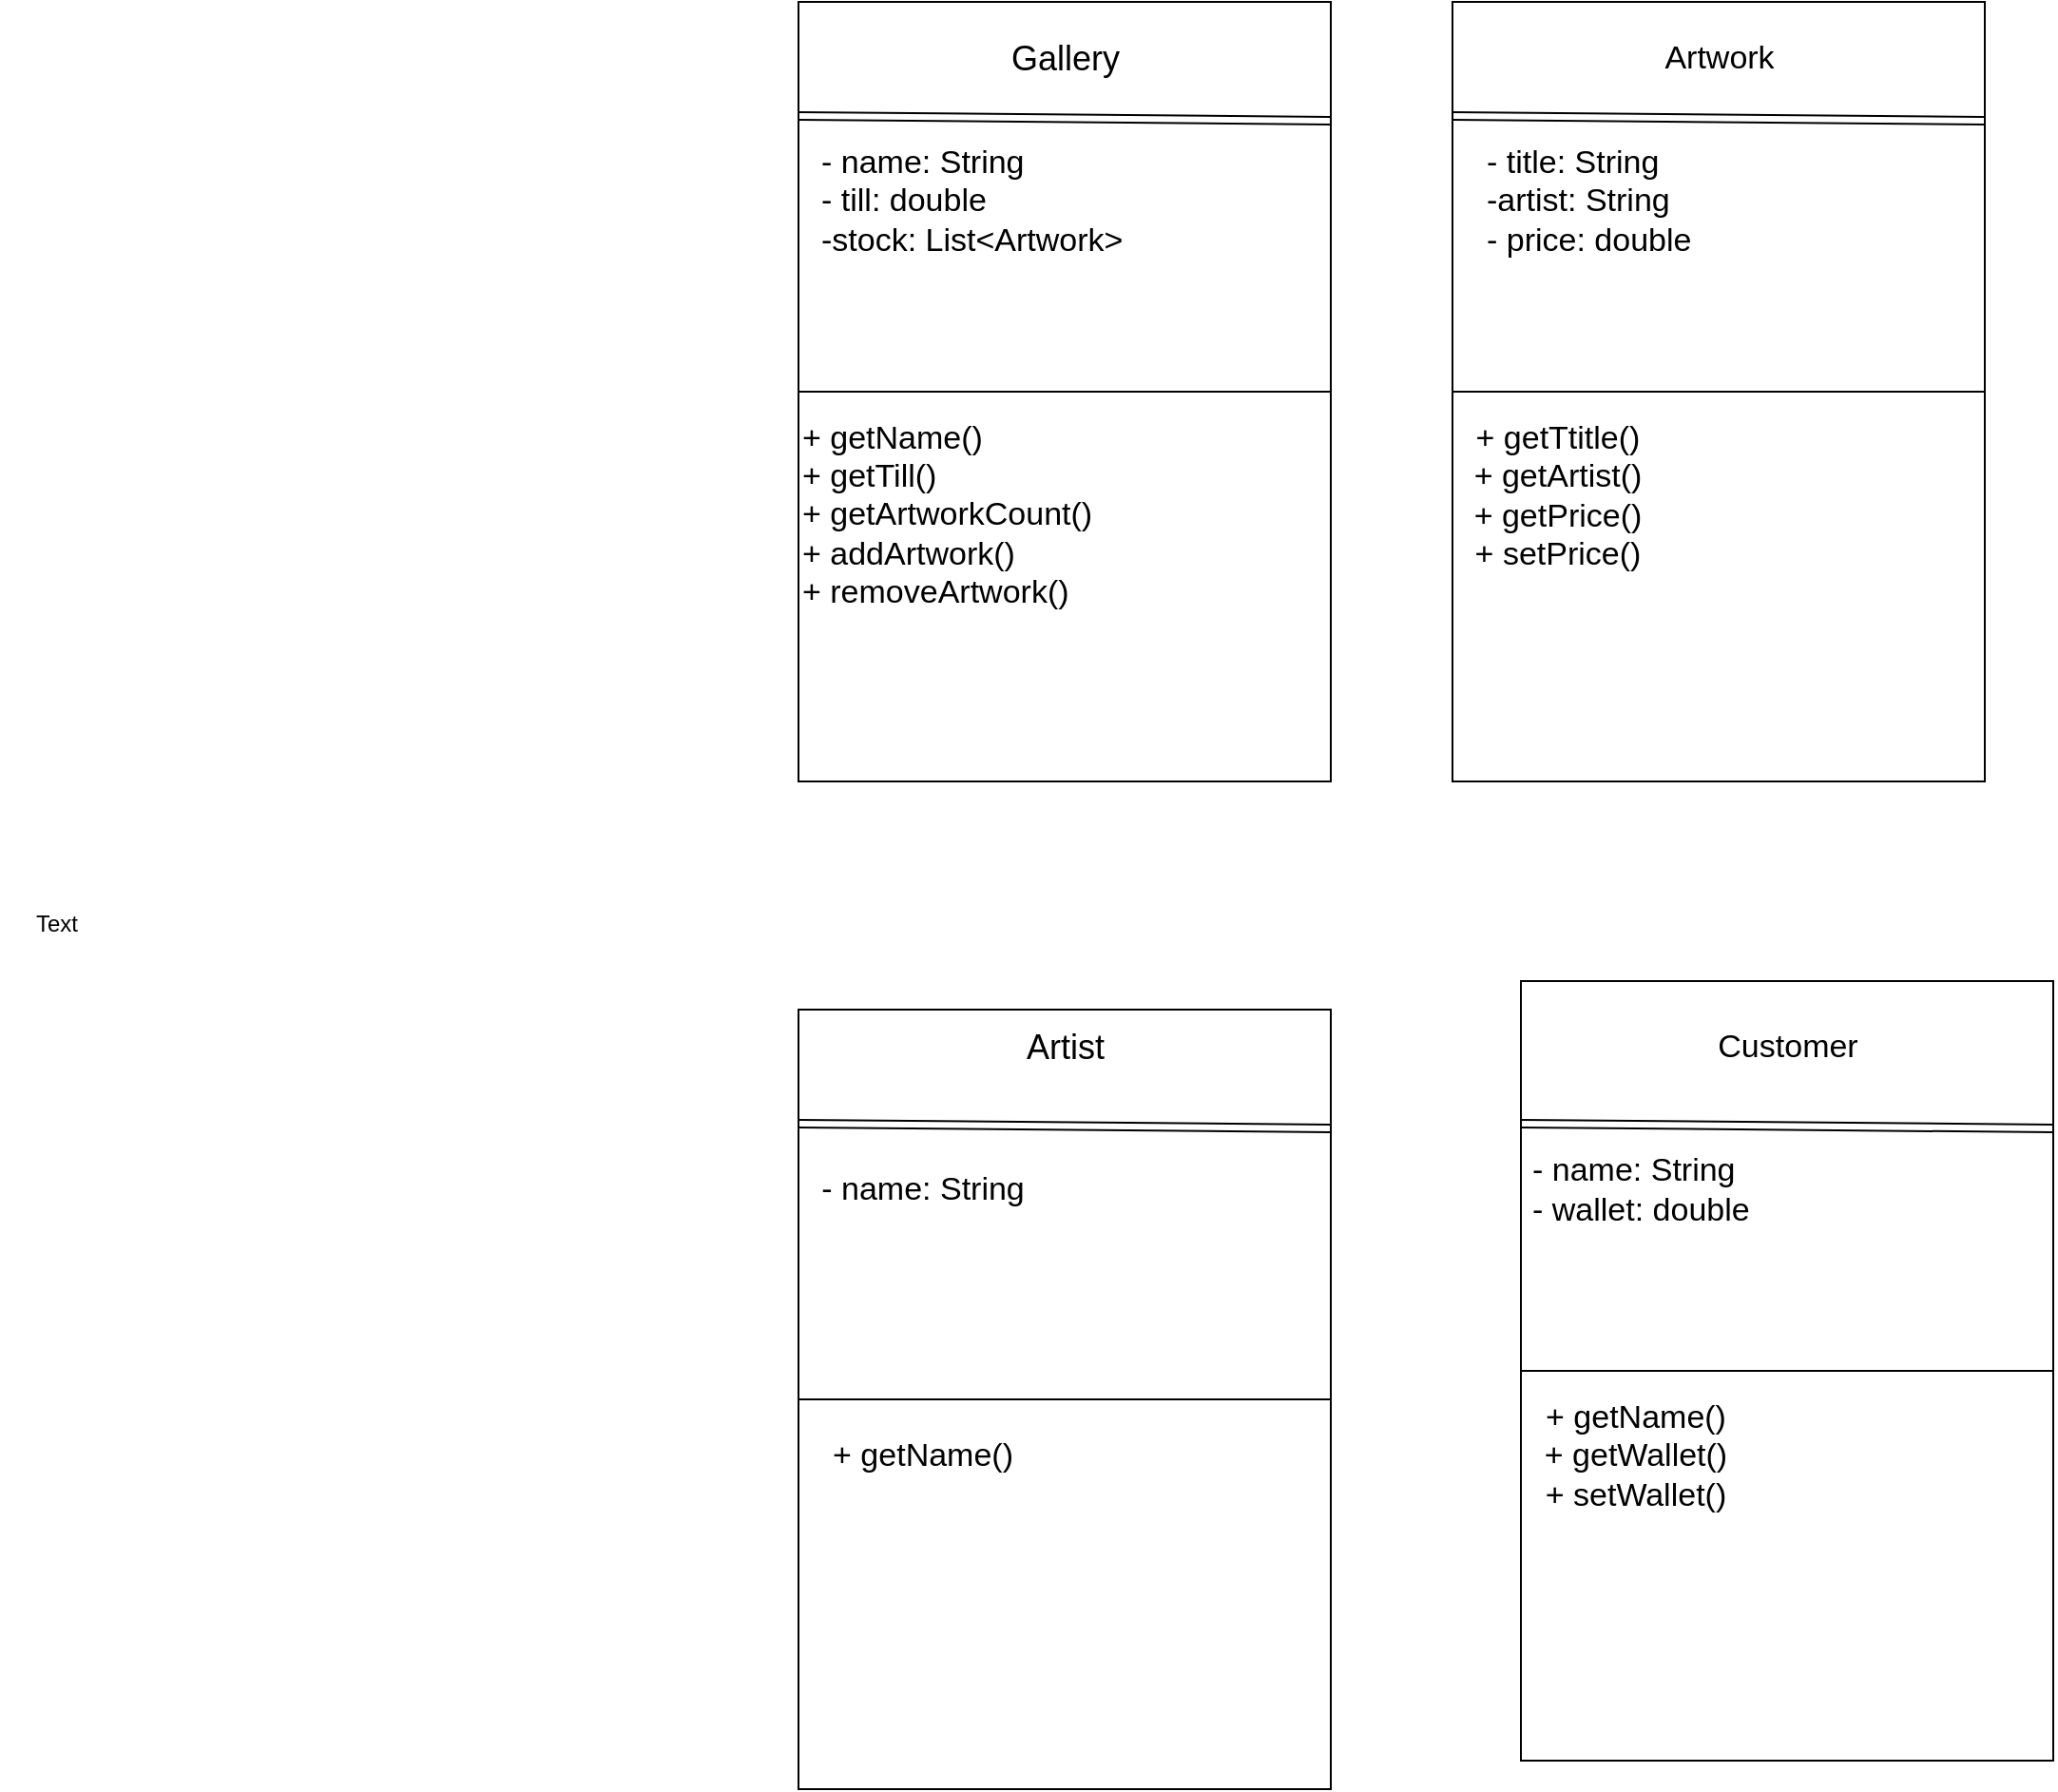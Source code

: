 <mxfile version="21.6.2" type="device">
  <diagram name="Page-1" id="DiG48zBFzZ_ro1D5FXEk">
    <mxGraphModel dx="2417" dy="1027" grid="1" gridSize="10" guides="1" tooltips="1" connect="1" arrows="1" fold="1" page="1" pageScale="1" pageWidth="827" pageHeight="1169" math="0" shadow="0">
      <root>
        <mxCell id="0" />
        <mxCell id="1" parent="0" />
        <mxCell id="wW55fX98OCyg3t6HtlO3-7" value="" style="rounded=0;whiteSpace=wrap;html=1;" vertex="1" parent="1">
          <mxGeometry x="414" y="70" width="280" height="410" as="geometry" />
        </mxCell>
        <mxCell id="wW55fX98OCyg3t6HtlO3-1" value="" style="rounded=0;whiteSpace=wrap;html=1;" vertex="1" parent="1">
          <mxGeometry x="70" y="70" width="280" height="410" as="geometry" />
        </mxCell>
        <mxCell id="wW55fX98OCyg3t6HtlO3-2" value="" style="rounded=0;whiteSpace=wrap;html=1;" vertex="1" parent="1">
          <mxGeometry x="70" y="600" width="280" height="410" as="geometry" />
        </mxCell>
        <mxCell id="wW55fX98OCyg3t6HtlO3-3" value="" style="rounded=0;whiteSpace=wrap;html=1;" vertex="1" parent="1">
          <mxGeometry x="450" y="585" width="280" height="410" as="geometry" />
        </mxCell>
        <mxCell id="wW55fX98OCyg3t6HtlO3-4" value="" style="shape=link;html=1;rounded=0;entryX=1;entryY=0.25;entryDx=0;entryDy=0;" edge="1" parent="1">
          <mxGeometry width="100" relative="1" as="geometry">
            <mxPoint x="70" y="130" as="sourcePoint" />
            <mxPoint x="350" y="132.5" as="targetPoint" />
          </mxGeometry>
        </mxCell>
        <mxCell id="wW55fX98OCyg3t6HtlO3-5" value="Gallery" style="text;html=1;align=center;verticalAlign=middle;resizable=0;points=[];autosize=1;strokeColor=none;fillColor=none;strokeWidth=2;fontSize=18;" vertex="1" parent="1">
          <mxGeometry x="170" y="80" width="80" height="40" as="geometry" />
        </mxCell>
        <mxCell id="wW55fX98OCyg3t6HtlO3-6" value="Artist" style="text;html=1;align=center;verticalAlign=middle;resizable=0;points=[];autosize=1;strokeColor=none;fillColor=none;fontSize=18;" vertex="1" parent="1">
          <mxGeometry x="180" y="600" width="60" height="40" as="geometry" />
        </mxCell>
        <mxCell id="wW55fX98OCyg3t6HtlO3-8" value="" style="shape=link;html=1;rounded=0;entryX=1;entryY=0.25;entryDx=0;entryDy=0;" edge="1" parent="1">
          <mxGeometry width="100" relative="1" as="geometry">
            <mxPoint x="414" y="130" as="sourcePoint" />
            <mxPoint x="694" y="132.5" as="targetPoint" />
          </mxGeometry>
        </mxCell>
        <mxCell id="wW55fX98OCyg3t6HtlO3-9" value="Artwork" style="text;html=1;align=center;verticalAlign=middle;resizable=0;points=[];autosize=1;strokeColor=none;fillColor=none;fontSize=17;" vertex="1" parent="1">
          <mxGeometry x="514" y="85" width="80" height="30" as="geometry" />
        </mxCell>
        <mxCell id="wW55fX98OCyg3t6HtlO3-10" value="" style="shape=link;html=1;rounded=0;entryX=1;entryY=0.25;entryDx=0;entryDy=0;" edge="1" parent="1">
          <mxGeometry width="100" relative="1" as="geometry">
            <mxPoint x="70" y="660" as="sourcePoint" />
            <mxPoint x="350" y="662.5" as="targetPoint" />
          </mxGeometry>
        </mxCell>
        <mxCell id="wW55fX98OCyg3t6HtlO3-11" value="" style="shape=link;html=1;rounded=0;entryX=1;entryY=0.25;entryDx=0;entryDy=0;" edge="1" parent="1">
          <mxGeometry width="100" relative="1" as="geometry">
            <mxPoint x="450" y="660" as="sourcePoint" />
            <mxPoint x="730" y="662.5" as="targetPoint" />
          </mxGeometry>
        </mxCell>
        <mxCell id="wW55fX98OCyg3t6HtlO3-12" value="Customer" style="text;html=1;align=center;verticalAlign=middle;resizable=0;points=[];autosize=1;strokeColor=none;fillColor=none;fontSize=17;" vertex="1" parent="1">
          <mxGeometry x="540" y="605" width="100" height="30" as="geometry" />
        </mxCell>
        <mxCell id="wW55fX98OCyg3t6HtlO3-13" value="" style="endArrow=none;html=1;rounded=0;exitX=0;exitY=0.5;exitDx=0;exitDy=0;entryX=1;entryY=0.5;entryDx=0;entryDy=0;" edge="1" parent="1" source="wW55fX98OCyg3t6HtlO3-1" target="wW55fX98OCyg3t6HtlO3-1">
          <mxGeometry width="50" height="50" relative="1" as="geometry">
            <mxPoint x="220" y="550" as="sourcePoint" />
            <mxPoint x="270" y="500" as="targetPoint" />
          </mxGeometry>
        </mxCell>
        <mxCell id="wW55fX98OCyg3t6HtlO3-14" value="- name: String&lt;br style=&quot;font-size: 17px;&quot;&gt;- till: double&lt;br style=&quot;font-size: 17px;&quot;&gt;-stock: List&amp;lt;Artwork&amp;gt;" style="text;html=1;align=left;verticalAlign=middle;resizable=0;points=[];autosize=1;strokeColor=none;fillColor=none;fontSize=17;" vertex="1" parent="1">
          <mxGeometry x="80" y="140" width="180" height="70" as="geometry" />
        </mxCell>
        <mxCell id="wW55fX98OCyg3t6HtlO3-15" value="" style="endArrow=none;html=1;rounded=0;entryX=1;entryY=0.5;entryDx=0;entryDy=0;exitX=0;exitY=0.5;exitDx=0;exitDy=0;" edge="1" parent="1" source="wW55fX98OCyg3t6HtlO3-7" target="wW55fX98OCyg3t6HtlO3-7">
          <mxGeometry width="50" height="50" relative="1" as="geometry">
            <mxPoint x="220" y="550" as="sourcePoint" />
            <mxPoint x="270" y="500" as="targetPoint" />
          </mxGeometry>
        </mxCell>
        <mxCell id="wW55fX98OCyg3t6HtlO3-16" value="- title: String&lt;br style=&quot;font-size: 17px;&quot;&gt;-artist: String&lt;br style=&quot;font-size: 17px;&quot;&gt;&lt;div style=&quot;&quot;&gt;&lt;span style=&quot;background-color: initial;&quot;&gt;- price: double&lt;/span&gt;&lt;/div&gt;" style="text;html=1;align=left;verticalAlign=middle;resizable=0;points=[];autosize=1;strokeColor=none;fillColor=none;fontSize=17;" vertex="1" parent="1">
          <mxGeometry x="430" y="140" width="130" height="70" as="geometry" />
        </mxCell>
        <mxCell id="wW55fX98OCyg3t6HtlO3-17" value="- name: String" style="text;html=1;align=center;verticalAlign=middle;resizable=0;points=[];autosize=1;strokeColor=none;fillColor=none;fontSize=17;" vertex="1" parent="1">
          <mxGeometry x="70" y="680" width="130" height="30" as="geometry" />
        </mxCell>
        <mxCell id="wW55fX98OCyg3t6HtlO3-19" value="" style="endArrow=none;html=1;rounded=0;entryX=1;entryY=0.5;entryDx=0;entryDy=0;exitX=0;exitY=0.5;exitDx=0;exitDy=0;" edge="1" parent="1" source="wW55fX98OCyg3t6HtlO3-2" target="wW55fX98OCyg3t6HtlO3-2">
          <mxGeometry width="50" height="50" relative="1" as="geometry">
            <mxPoint x="270" y="770" as="sourcePoint" />
            <mxPoint x="320" y="720" as="targetPoint" />
          </mxGeometry>
        </mxCell>
        <mxCell id="wW55fX98OCyg3t6HtlO3-20" value="- name: String&lt;br style=&quot;font-size: 17px;&quot;&gt;- wallet: double" style="text;html=1;align=left;verticalAlign=middle;resizable=0;points=[];autosize=1;strokeColor=none;fillColor=none;fontSize=17;" vertex="1" parent="1">
          <mxGeometry x="454" y="670" width="140" height="50" as="geometry" />
        </mxCell>
        <mxCell id="wW55fX98OCyg3t6HtlO3-21" value="" style="endArrow=none;html=1;rounded=0;exitX=0;exitY=0.5;exitDx=0;exitDy=0;entryX=1;entryY=0.5;entryDx=0;entryDy=0;" edge="1" parent="1" source="wW55fX98OCyg3t6HtlO3-3" target="wW55fX98OCyg3t6HtlO3-3">
          <mxGeometry width="50" height="50" relative="1" as="geometry">
            <mxPoint x="590" y="890" as="sourcePoint" />
            <mxPoint x="640" y="840" as="targetPoint" />
          </mxGeometry>
        </mxCell>
        <mxCell id="wW55fX98OCyg3t6HtlO3-22" value="+ getName()&lt;br&gt;+ getTill()&lt;br&gt;+ getArtworkCount()&lt;br&gt;+ addArtwork()&lt;br&gt;&lt;div style=&quot;&quot;&gt;&lt;span style=&quot;background-color: initial;&quot;&gt;+ removeArtwork()&lt;/span&gt;&lt;/div&gt;" style="text;html=1;align=left;verticalAlign=middle;resizable=0;points=[];autosize=1;strokeColor=none;fillColor=none;fontSize=17;" vertex="1" parent="1">
          <mxGeometry x="70" y="280" width="180" height="120" as="geometry" />
        </mxCell>
        <mxCell id="wW55fX98OCyg3t6HtlO3-23" value="+ getTtitle()&lt;br&gt;+ getArtist()&lt;br&gt;+ getPrice()&lt;br&gt;+ setPrice()" style="text;html=1;align=center;verticalAlign=middle;resizable=0;points=[];autosize=1;strokeColor=none;fillColor=none;fontSize=17;" vertex="1" parent="1">
          <mxGeometry x="414" y="280" width="110" height="100" as="geometry" />
        </mxCell>
        <mxCell id="wW55fX98OCyg3t6HtlO3-24" value="+ getName()" style="text;html=1;align=center;verticalAlign=middle;resizable=0;points=[];autosize=1;strokeColor=none;fillColor=none;fontSize=17;" vertex="1" parent="1">
          <mxGeometry x="75" y="820" width="120" height="30" as="geometry" />
        </mxCell>
        <mxCell id="wW55fX98OCyg3t6HtlO3-25" value="+ getName()&lt;br&gt;+ getWallet()&lt;br&gt;+ setWallet()" style="text;html=1;align=center;verticalAlign=middle;resizable=0;points=[];autosize=1;strokeColor=none;fillColor=none;fontSize=17;" vertex="1" parent="1">
          <mxGeometry x="450" y="800" width="120" height="70" as="geometry" />
        </mxCell>
        <mxCell id="wW55fX98OCyg3t6HtlO3-26" value="Text" style="text;strokeColor=none;align=center;fillColor=none;html=1;verticalAlign=middle;whiteSpace=wrap;rounded=0;" vertex="1" parent="1">
          <mxGeometry x="-350" y="540" width="60" height="30" as="geometry" />
        </mxCell>
      </root>
    </mxGraphModel>
  </diagram>
</mxfile>
